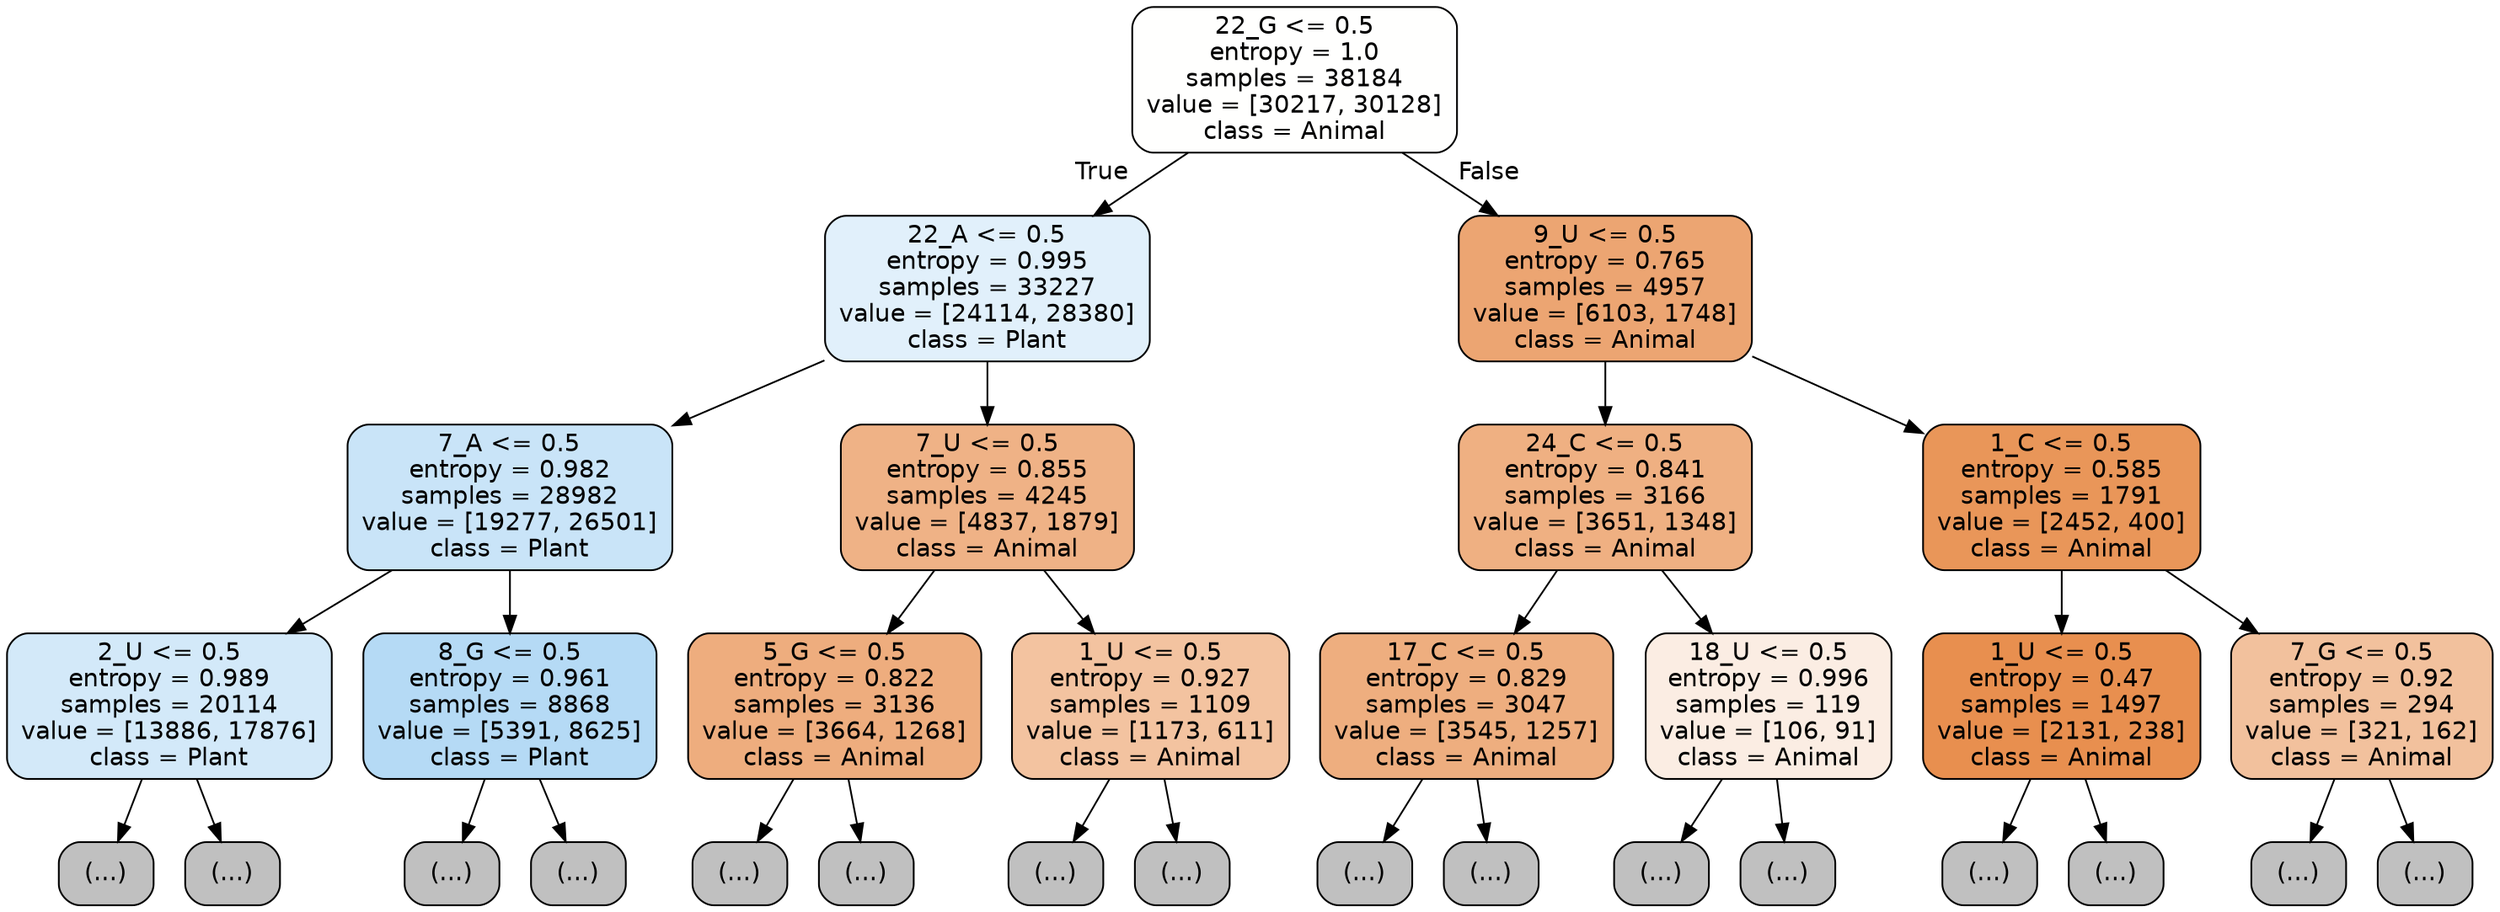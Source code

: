 digraph Tree {
node [shape=box, style="filled, rounded", color="black", fontname="helvetica"] ;
edge [fontname="helvetica"] ;
0 [label="22_G <= 0.5\nentropy = 1.0\nsamples = 38184\nvalue = [30217, 30128]\nclass = Animal", fillcolor="#fffffe"] ;
1 [label="22_A <= 0.5\nentropy = 0.995\nsamples = 33227\nvalue = [24114, 28380]\nclass = Plant", fillcolor="#e1f0fb"] ;
0 -> 1 [labeldistance=2.5, labelangle=45, headlabel="True"] ;
2 [label="7_A <= 0.5\nentropy = 0.982\nsamples = 28982\nvalue = [19277, 26501]\nclass = Plant", fillcolor="#c9e4f8"] ;
1 -> 2 ;
3 [label="2_U <= 0.5\nentropy = 0.989\nsamples = 20114\nvalue = [13886, 17876]\nclass = Plant", fillcolor="#d3e9f9"] ;
2 -> 3 ;
4 [label="(...)", fillcolor="#C0C0C0"] ;
3 -> 4 ;
6821 [label="(...)", fillcolor="#C0C0C0"] ;
3 -> 6821 ;
9226 [label="8_G <= 0.5\nentropy = 0.961\nsamples = 8868\nvalue = [5391, 8625]\nclass = Plant", fillcolor="#b5daf5"] ;
2 -> 9226 ;
9227 [label="(...)", fillcolor="#C0C0C0"] ;
9226 -> 9227 ;
11638 [label="(...)", fillcolor="#C0C0C0"] ;
9226 -> 11638 ;
12575 [label="7_U <= 0.5\nentropy = 0.855\nsamples = 4245\nvalue = [4837, 1879]\nclass = Animal", fillcolor="#efb286"] ;
1 -> 12575 ;
12576 [label="5_G <= 0.5\nentropy = 0.822\nsamples = 3136\nvalue = [3664, 1268]\nclass = Animal", fillcolor="#eead7e"] ;
12575 -> 12576 ;
12577 [label="(...)", fillcolor="#C0C0C0"] ;
12576 -> 12577 ;
13608 [label="(...)", fillcolor="#C0C0C0"] ;
12576 -> 13608 ;
13993 [label="1_U <= 0.5\nentropy = 0.927\nsamples = 1109\nvalue = [1173, 611]\nclass = Animal", fillcolor="#f3c3a0"] ;
12575 -> 13993 ;
13994 [label="(...)", fillcolor="#C0C0C0"] ;
13993 -> 13994 ;
14267 [label="(...)", fillcolor="#C0C0C0"] ;
13993 -> 14267 ;
14524 [label="9_U <= 0.5\nentropy = 0.765\nsamples = 4957\nvalue = [6103, 1748]\nclass = Animal", fillcolor="#eca572"] ;
0 -> 14524 [labeldistance=2.5, labelangle=-45, headlabel="False"] ;
14525 [label="24_C <= 0.5\nentropy = 0.841\nsamples = 3166\nvalue = [3651, 1348]\nclass = Animal", fillcolor="#efb082"] ;
14524 -> 14525 ;
14526 [label="17_C <= 0.5\nentropy = 0.829\nsamples = 3047\nvalue = [3545, 1257]\nclass = Animal", fillcolor="#eeae7f"] ;
14525 -> 14526 ;
14527 [label="(...)", fillcolor="#C0C0C0"] ;
14526 -> 14527 ;
15538 [label="(...)", fillcolor="#C0C0C0"] ;
14526 -> 15538 ;
15873 [label="18_U <= 0.5\nentropy = 0.996\nsamples = 119\nvalue = [106, 91]\nclass = Animal", fillcolor="#fbede3"] ;
14525 -> 15873 ;
15874 [label="(...)", fillcolor="#C0C0C0"] ;
15873 -> 15874 ;
15941 [label="(...)", fillcolor="#C0C0C0"] ;
15873 -> 15941 ;
15958 [label="1_C <= 0.5\nentropy = 0.585\nsamples = 1791\nvalue = [2452, 400]\nclass = Animal", fillcolor="#e99659"] ;
14524 -> 15958 ;
15959 [label="1_U <= 0.5\nentropy = 0.47\nsamples = 1497\nvalue = [2131, 238]\nclass = Animal", fillcolor="#e88f4f"] ;
15958 -> 15959 ;
15960 [label="(...)", fillcolor="#C0C0C0"] ;
15959 -> 15960 ;
16141 [label="(...)", fillcolor="#C0C0C0"] ;
15959 -> 16141 ;
16362 [label="7_G <= 0.5\nentropy = 0.92\nsamples = 294\nvalue = [321, 162]\nclass = Animal", fillcolor="#f2c19d"] ;
15958 -> 16362 ;
16363 [label="(...)", fillcolor="#C0C0C0"] ;
16362 -> 16363 ;
16472 [label="(...)", fillcolor="#C0C0C0"] ;
16362 -> 16472 ;
}